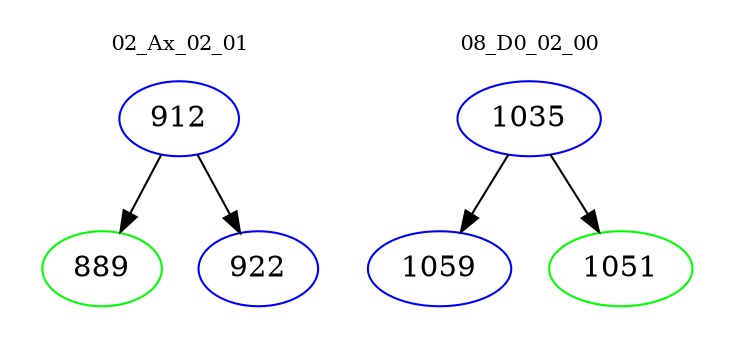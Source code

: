 digraph{
subgraph cluster_0 {
color = white
label = "02_Ax_02_01";
fontsize=10;
T0_912 [label="912", color="blue"]
T0_912 -> T0_889 [color="black"]
T0_889 [label="889", color="green"]
T0_912 -> T0_922 [color="black"]
T0_922 [label="922", color="blue"]
}
subgraph cluster_1 {
color = white
label = "08_D0_02_00";
fontsize=10;
T1_1035 [label="1035", color="blue"]
T1_1035 -> T1_1059 [color="black"]
T1_1059 [label="1059", color="blue"]
T1_1035 -> T1_1051 [color="black"]
T1_1051 [label="1051", color="green"]
}
}
